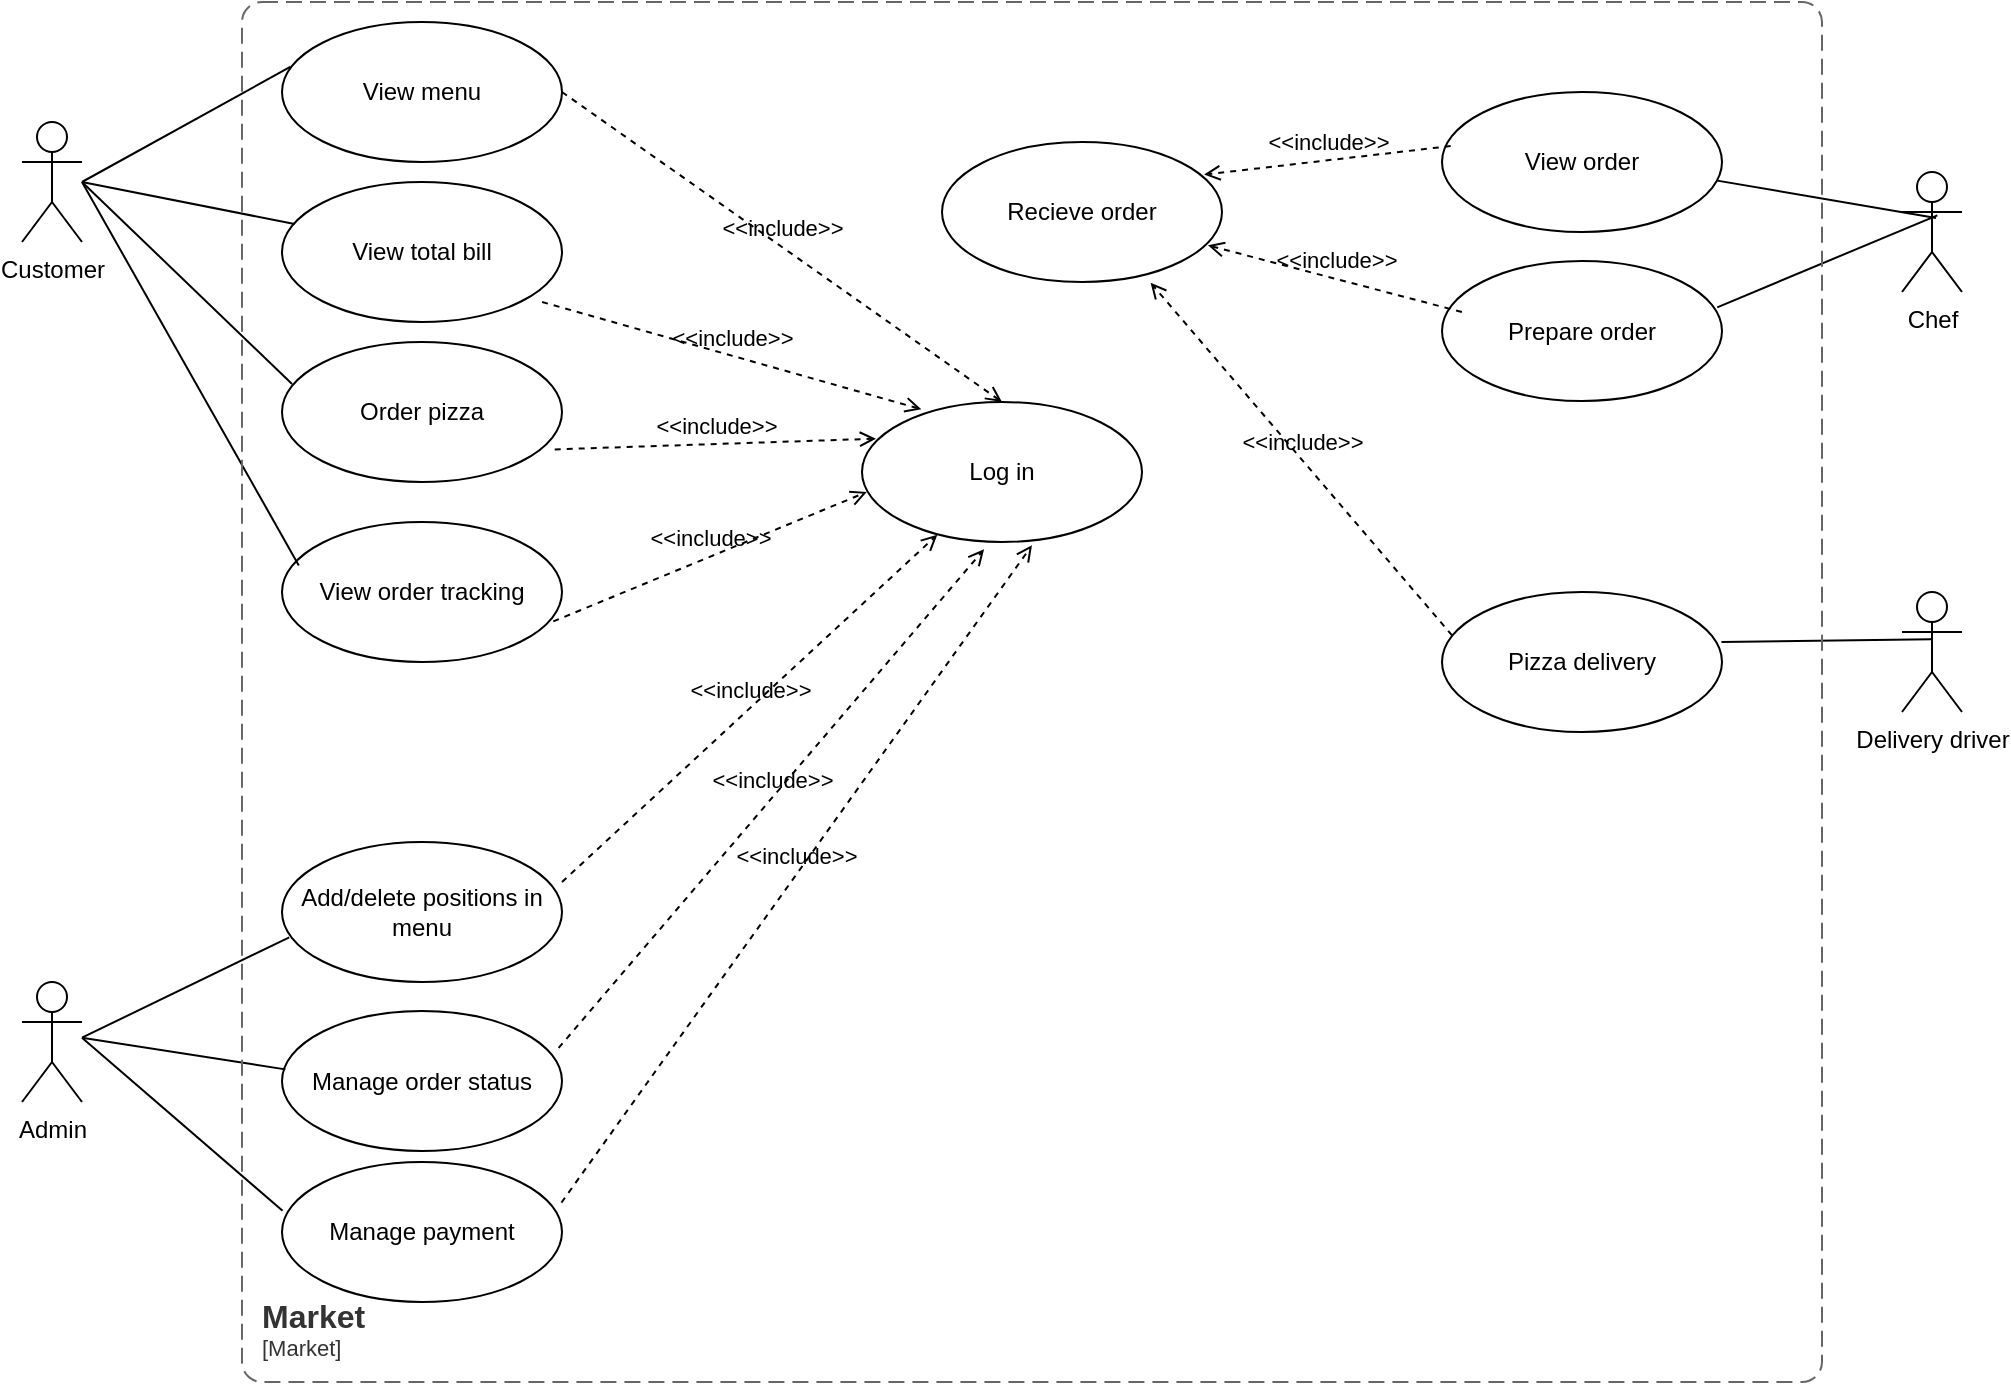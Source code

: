<mxfile version="20.8.5" type="github">
  <diagram id="cj5-qww4Ww2rfZcTTnMO" name="Page-1">
    <mxGraphModel dx="1221" dy="755" grid="1" gridSize="10" guides="1" tooltips="1" connect="1" arrows="1" fold="1" page="1" pageScale="1" pageWidth="827" pageHeight="1169" math="0" shadow="0">
      <root>
        <mxCell id="0" />
        <mxCell id="1" parent="0" />
        <mxCell id="twKAsYr6d4WCP9Y2F7K1-1" value="Customer" style="shape=umlActor;verticalLabelPosition=bottom;verticalAlign=top;html=1;" vertex="1" parent="1">
          <mxGeometry x="30" y="60" width="30" height="60" as="geometry" />
        </mxCell>
        <mxCell id="twKAsYr6d4WCP9Y2F7K1-4" value="Log in" style="ellipse;whiteSpace=wrap;html=1;" vertex="1" parent="1">
          <mxGeometry x="450" y="200" width="140" height="70" as="geometry" />
        </mxCell>
        <mxCell id="twKAsYr6d4WCP9Y2F7K1-5" value="View menu" style="ellipse;whiteSpace=wrap;html=1;" vertex="1" parent="1">
          <mxGeometry x="160" y="10" width="140" height="70" as="geometry" />
        </mxCell>
        <mxCell id="twKAsYr6d4WCP9Y2F7K1-6" value="View total bill" style="ellipse;whiteSpace=wrap;html=1;" vertex="1" parent="1">
          <mxGeometry x="160" y="90" width="140" height="70" as="geometry" />
        </mxCell>
        <mxCell id="twKAsYr6d4WCP9Y2F7K1-7" value="Order pizza" style="ellipse;whiteSpace=wrap;html=1;" vertex="1" parent="1">
          <mxGeometry x="160" y="170" width="140" height="70" as="geometry" />
        </mxCell>
        <mxCell id="twKAsYr6d4WCP9Y2F7K1-8" value="View order tracking" style="ellipse;whiteSpace=wrap;html=1;" vertex="1" parent="1">
          <mxGeometry x="160" y="260" width="140" height="70" as="geometry" />
        </mxCell>
        <mxCell id="twKAsYr6d4WCP9Y2F7K1-9" value="&amp;lt;&amp;lt;include&amp;gt;&amp;gt;" style="edgeStyle=none;html=1;endArrow=open;verticalAlign=bottom;dashed=1;labelBackgroundColor=none;rounded=0;entryX=0.5;entryY=0;entryDx=0;entryDy=0;exitX=1;exitY=0.5;exitDx=0;exitDy=0;" edge="1" parent="1" source="twKAsYr6d4WCP9Y2F7K1-5" target="twKAsYr6d4WCP9Y2F7K1-4">
          <mxGeometry width="160" relative="1" as="geometry">
            <mxPoint x="300" y="40" as="sourcePoint" />
            <mxPoint x="460" y="40" as="targetPoint" />
          </mxGeometry>
        </mxCell>
        <mxCell id="twKAsYr6d4WCP9Y2F7K1-28" value="&amp;lt;&amp;lt;include&amp;gt;&amp;gt;" style="edgeStyle=none;html=1;endArrow=open;verticalAlign=bottom;dashed=1;labelBackgroundColor=none;rounded=0;exitX=0.974;exitY=0.767;exitDx=0;exitDy=0;exitPerimeter=0;entryX=0.05;entryY=0.262;entryDx=0;entryDy=0;entryPerimeter=0;" edge="1" parent="1" source="twKAsYr6d4WCP9Y2F7K1-7" target="twKAsYr6d4WCP9Y2F7K1-4">
          <mxGeometry width="160" relative="1" as="geometry">
            <mxPoint x="300" y="200" as="sourcePoint" />
            <mxPoint x="460" y="200" as="targetPoint" />
          </mxGeometry>
        </mxCell>
        <mxCell id="twKAsYr6d4WCP9Y2F7K1-31" value="&amp;lt;&amp;lt;include&amp;gt;&amp;gt;" style="edgeStyle=none;html=1;endArrow=open;verticalAlign=bottom;dashed=1;labelBackgroundColor=none;rounded=0;entryX=0.212;entryY=0.052;entryDx=0;entryDy=0;entryPerimeter=0;exitX=0.929;exitY=0.857;exitDx=0;exitDy=0;exitPerimeter=0;" edge="1" parent="1" source="twKAsYr6d4WCP9Y2F7K1-6" target="twKAsYr6d4WCP9Y2F7K1-4">
          <mxGeometry width="160" relative="1" as="geometry">
            <mxPoint x="300" y="130" as="sourcePoint" />
            <mxPoint x="460" y="130" as="targetPoint" />
          </mxGeometry>
        </mxCell>
        <mxCell id="twKAsYr6d4WCP9Y2F7K1-32" value="&amp;lt;&amp;lt;include&amp;gt;&amp;gt;" style="edgeStyle=none;html=1;endArrow=open;verticalAlign=bottom;dashed=1;labelBackgroundColor=none;rounded=0;exitX=0.969;exitY=0.71;exitDx=0;exitDy=0;exitPerimeter=0;entryX=0.017;entryY=0.643;entryDx=0;entryDy=0;entryPerimeter=0;" edge="1" parent="1" source="twKAsYr6d4WCP9Y2F7K1-8" target="twKAsYr6d4WCP9Y2F7K1-4">
          <mxGeometry width="160" relative="1" as="geometry">
            <mxPoint x="280" y="330" as="sourcePoint" />
            <mxPoint x="440" y="330" as="targetPoint" />
          </mxGeometry>
        </mxCell>
        <mxCell id="twKAsYr6d4WCP9Y2F7K1-33" value="" style="edgeStyle=none;html=1;endArrow=none;verticalAlign=bottom;rounded=0;entryX=0.031;entryY=0.319;entryDx=0;entryDy=0;entryPerimeter=0;" edge="1" parent="1" target="twKAsYr6d4WCP9Y2F7K1-5">
          <mxGeometry width="160" relative="1" as="geometry">
            <mxPoint x="60" y="90" as="sourcePoint" />
            <mxPoint x="220" y="90" as="targetPoint" />
          </mxGeometry>
        </mxCell>
        <mxCell id="twKAsYr6d4WCP9Y2F7K1-34" value="" style="edgeStyle=none;html=1;endArrow=none;verticalAlign=bottom;rounded=0;entryX=0.045;entryY=0.3;entryDx=0;entryDy=0;entryPerimeter=0;" edge="1" parent="1" target="twKAsYr6d4WCP9Y2F7K1-6">
          <mxGeometry width="160" relative="1" as="geometry">
            <mxPoint x="60" y="90" as="sourcePoint" />
            <mxPoint x="220" y="90" as="targetPoint" />
          </mxGeometry>
        </mxCell>
        <mxCell id="twKAsYr6d4WCP9Y2F7K1-35" value="" style="edgeStyle=none;html=1;endArrow=none;verticalAlign=bottom;rounded=0;entryX=0.036;entryY=0.3;entryDx=0;entryDy=0;entryPerimeter=0;" edge="1" parent="1" target="twKAsYr6d4WCP9Y2F7K1-7">
          <mxGeometry width="160" relative="1" as="geometry">
            <mxPoint x="60" y="90" as="sourcePoint" />
            <mxPoint x="220" y="90" as="targetPoint" />
          </mxGeometry>
        </mxCell>
        <mxCell id="twKAsYr6d4WCP9Y2F7K1-36" value="" style="edgeStyle=none;html=1;endArrow=none;verticalAlign=bottom;rounded=0;entryX=0.06;entryY=0.31;entryDx=0;entryDy=0;entryPerimeter=0;" edge="1" parent="1" target="twKAsYr6d4WCP9Y2F7K1-8">
          <mxGeometry width="160" relative="1" as="geometry">
            <mxPoint x="60" y="90" as="sourcePoint" />
            <mxPoint x="220" y="90" as="targetPoint" />
          </mxGeometry>
        </mxCell>
        <mxCell id="twKAsYr6d4WCP9Y2F7K1-37" value="Admin" style="shape=umlActor;verticalLabelPosition=bottom;verticalAlign=top;html=1;" vertex="1" parent="1">
          <mxGeometry x="30" y="490" width="30" height="60" as="geometry" />
        </mxCell>
        <mxCell id="twKAsYr6d4WCP9Y2F7K1-38" value="Add/delete positions in menu" style="ellipse;whiteSpace=wrap;html=1;" vertex="1" parent="1">
          <mxGeometry x="160" y="420" width="140" height="70" as="geometry" />
        </mxCell>
        <mxCell id="twKAsYr6d4WCP9Y2F7K1-39" value="Manage order status" style="ellipse;whiteSpace=wrap;html=1;" vertex="1" parent="1">
          <mxGeometry x="160" y="504.5" width="140" height="70" as="geometry" />
        </mxCell>
        <mxCell id="twKAsYr6d4WCP9Y2F7K1-40" value="Manage payment" style="ellipse;whiteSpace=wrap;html=1;" vertex="1" parent="1">
          <mxGeometry x="160" y="580" width="140" height="70" as="geometry" />
        </mxCell>
        <mxCell id="twKAsYr6d4WCP9Y2F7K1-42" value="&amp;lt;&amp;lt;include&amp;gt;&amp;gt;" style="edgeStyle=none;html=1;endArrow=open;verticalAlign=bottom;dashed=1;labelBackgroundColor=none;rounded=0;exitX=1;exitY=0.286;exitDx=0;exitDy=0;exitPerimeter=0;entryX=0.269;entryY=0.948;entryDx=0;entryDy=0;entryPerimeter=0;" edge="1" parent="1" source="twKAsYr6d4WCP9Y2F7K1-38" target="twKAsYr6d4WCP9Y2F7K1-4">
          <mxGeometry width="160" relative="1" as="geometry">
            <mxPoint x="300.0" y="455.35" as="sourcePoint" />
            <mxPoint x="460.64" y="450" as="targetPoint" />
          </mxGeometry>
        </mxCell>
        <mxCell id="twKAsYr6d4WCP9Y2F7K1-43" value="&amp;lt;&amp;lt;include&amp;gt;&amp;gt;" style="edgeStyle=none;html=1;endArrow=open;verticalAlign=bottom;dashed=1;labelBackgroundColor=none;rounded=0;exitX=0.988;exitY=0.264;exitDx=0;exitDy=0;exitPerimeter=0;entryX=0.436;entryY=1.052;entryDx=0;entryDy=0;entryPerimeter=0;" edge="1" parent="1" source="twKAsYr6d4WCP9Y2F7K1-39" target="twKAsYr6d4WCP9Y2F7K1-4">
          <mxGeometry width="160" relative="1" as="geometry">
            <mxPoint x="300.0" y="537.67" as="sourcePoint" />
            <mxPoint x="460.64" y="532.32" as="targetPoint" />
          </mxGeometry>
        </mxCell>
        <mxCell id="twKAsYr6d4WCP9Y2F7K1-44" value="&amp;lt;&amp;lt;include&amp;gt;&amp;gt;" style="edgeStyle=none;html=1;endArrow=open;verticalAlign=bottom;dashed=1;labelBackgroundColor=none;rounded=0;exitX=0.998;exitY=0.29;exitDx=0;exitDy=0;exitPerimeter=0;entryX=0.607;entryY=1.024;entryDx=0;entryDy=0;entryPerimeter=0;" edge="1" parent="1" source="twKAsYr6d4WCP9Y2F7K1-40" target="twKAsYr6d4WCP9Y2F7K1-4">
          <mxGeometry width="160" relative="1" as="geometry">
            <mxPoint x="300.0" y="617.67" as="sourcePoint" />
            <mxPoint x="460.64" y="612.32" as="targetPoint" />
          </mxGeometry>
        </mxCell>
        <mxCell id="twKAsYr6d4WCP9Y2F7K1-45" value="" style="edgeStyle=none;html=1;endArrow=none;verticalAlign=bottom;rounded=0;entryX=0.026;entryY=0.681;entryDx=0;entryDy=0;entryPerimeter=0;" edge="1" parent="1" target="twKAsYr6d4WCP9Y2F7K1-38">
          <mxGeometry width="160" relative="1" as="geometry">
            <mxPoint x="60" y="517.84" as="sourcePoint" />
            <mxPoint x="164.34" y="460.17" as="targetPoint" />
          </mxGeometry>
        </mxCell>
        <mxCell id="twKAsYr6d4WCP9Y2F7K1-46" value="" style="edgeStyle=none;html=1;endArrow=none;verticalAlign=bottom;rounded=0;entryX=0.012;entryY=0.417;entryDx=0;entryDy=0;entryPerimeter=0;" edge="1" parent="1" target="twKAsYr6d4WCP9Y2F7K1-39">
          <mxGeometry width="160" relative="1" as="geometry">
            <mxPoint x="60" y="517.84" as="sourcePoint" />
            <mxPoint x="166.3" y="538.84" as="targetPoint" />
          </mxGeometry>
        </mxCell>
        <mxCell id="twKAsYr6d4WCP9Y2F7K1-47" value="" style="edgeStyle=none;html=1;endArrow=none;verticalAlign=bottom;rounded=0;entryX=0.002;entryY=0.348;entryDx=0;entryDy=0;entryPerimeter=0;" edge="1" parent="1" target="twKAsYr6d4WCP9Y2F7K1-40">
          <mxGeometry width="160" relative="1" as="geometry">
            <mxPoint x="60" y="517.84" as="sourcePoint" />
            <mxPoint x="165.04" y="618.84" as="targetPoint" />
          </mxGeometry>
        </mxCell>
        <mxCell id="twKAsYr6d4WCP9Y2F7K1-48" value="Chef" style="shape=umlActor;verticalLabelPosition=bottom;verticalAlign=top;html=1;" vertex="1" parent="1">
          <mxGeometry x="970" y="85" width="30" height="60" as="geometry" />
        </mxCell>
        <mxCell id="twKAsYr6d4WCP9Y2F7K1-49" value="View order" style="ellipse;whiteSpace=wrap;html=1;" vertex="1" parent="1">
          <mxGeometry x="740" y="45" width="140" height="70" as="geometry" />
        </mxCell>
        <mxCell id="twKAsYr6d4WCP9Y2F7K1-50" value="Prepare order" style="ellipse;whiteSpace=wrap;html=1;" vertex="1" parent="1">
          <mxGeometry x="740" y="129.5" width="140" height="70" as="geometry" />
        </mxCell>
        <mxCell id="twKAsYr6d4WCP9Y2F7K1-51" value="Recieve order" style="ellipse;whiteSpace=wrap;html=1;" vertex="1" parent="1">
          <mxGeometry x="490" y="70" width="140" height="70" as="geometry" />
        </mxCell>
        <mxCell id="twKAsYr6d4WCP9Y2F7K1-52" value="" style="edgeStyle=none;html=1;endArrow=none;verticalAlign=bottom;rounded=0;entryX=0.983;entryY=0.633;entryDx=0;entryDy=0;entryPerimeter=0;exitX=0.567;exitY=0.383;exitDx=0;exitDy=0;exitPerimeter=0;" edge="1" parent="1" target="twKAsYr6d4WCP9Y2F7K1-49" source="twKAsYr6d4WCP9Y2F7K1-48">
          <mxGeometry width="160" relative="1" as="geometry">
            <mxPoint x="640" y="142.84" as="sourcePoint" />
            <mxPoint x="744.34" y="85.17" as="targetPoint" />
          </mxGeometry>
        </mxCell>
        <mxCell id="twKAsYr6d4WCP9Y2F7K1-53" value="" style="edgeStyle=none;html=1;endArrow=none;verticalAlign=bottom;rounded=0;exitX=0.589;exitY=0.361;exitDx=0;exitDy=0;exitPerimeter=0;entryX=0.983;entryY=0.331;entryDx=0;entryDy=0;entryPerimeter=0;" edge="1" parent="1" target="twKAsYr6d4WCP9Y2F7K1-50" source="twKAsYr6d4WCP9Y2F7K1-48">
          <mxGeometry width="160" relative="1" as="geometry">
            <mxPoint x="640" y="142.84" as="sourcePoint" />
            <mxPoint x="746.3" y="163.84" as="targetPoint" />
          </mxGeometry>
        </mxCell>
        <mxCell id="twKAsYr6d4WCP9Y2F7K1-55" value="&amp;lt;&amp;lt;include&amp;gt;&amp;gt;" style="edgeStyle=none;html=1;endArrow=open;verticalAlign=bottom;dashed=1;labelBackgroundColor=none;rounded=0;exitX=0.031;exitY=0.386;exitDx=0;exitDy=0;exitPerimeter=0;entryX=0.936;entryY=0.233;entryDx=0;entryDy=0;entryPerimeter=0;" edge="1" parent="1" source="twKAsYr6d4WCP9Y2F7K1-49" target="twKAsYr6d4WCP9Y2F7K1-51">
          <mxGeometry width="160" relative="1" as="geometry">
            <mxPoint x="1030" y="60" as="sourcePoint" />
            <mxPoint x="1190" y="60" as="targetPoint" />
          </mxGeometry>
        </mxCell>
        <mxCell id="twKAsYr6d4WCP9Y2F7K1-56" value="&amp;lt;&amp;lt;include&amp;gt;&amp;gt;" style="edgeStyle=none;html=1;endArrow=open;verticalAlign=bottom;dashed=1;labelBackgroundColor=none;rounded=0;exitX=0.071;exitY=0.364;exitDx=0;exitDy=0;exitPerimeter=0;entryX=0.95;entryY=0.738;entryDx=0;entryDy=0;entryPerimeter=0;" edge="1" parent="1" source="twKAsYr6d4WCP9Y2F7K1-50" target="twKAsYr6d4WCP9Y2F7K1-51">
          <mxGeometry width="160" relative="1" as="geometry">
            <mxPoint x="980.0" y="190" as="sourcePoint" />
            <mxPoint x="1117.32" y="203.96" as="targetPoint" />
          </mxGeometry>
        </mxCell>
        <mxCell id="twKAsYr6d4WCP9Y2F7K1-57" value="Delivery driver" style="shape=umlActor;verticalLabelPosition=bottom;verticalAlign=top;html=1;" vertex="1" parent="1">
          <mxGeometry x="970" y="295" width="30" height="60" as="geometry" />
        </mxCell>
        <mxCell id="twKAsYr6d4WCP9Y2F7K1-58" value="Pizza delivery" style="ellipse;whiteSpace=wrap;html=1;" vertex="1" parent="1">
          <mxGeometry x="740" y="295" width="140" height="70" as="geometry" />
        </mxCell>
        <mxCell id="twKAsYr6d4WCP9Y2F7K1-59" value="" style="edgeStyle=none;html=1;endArrow=none;verticalAlign=bottom;rounded=0;exitX=0.5;exitY=0.394;exitDx=0;exitDy=0;exitPerimeter=0;entryX=0.998;entryY=0.357;entryDx=0;entryDy=0;entryPerimeter=0;" edge="1" parent="1" target="twKAsYr6d4WCP9Y2F7K1-58" source="twKAsYr6d4WCP9Y2F7K1-57">
          <mxGeometry width="160" relative="1" as="geometry">
            <mxPoint x="650" y="308.34" as="sourcePoint" />
            <mxPoint x="880" y="315" as="targetPoint" />
          </mxGeometry>
        </mxCell>
        <mxCell id="twKAsYr6d4WCP9Y2F7K1-60" value="&amp;lt;&amp;lt;include&amp;gt;&amp;gt;" style="edgeStyle=none;html=1;endArrow=open;verticalAlign=bottom;dashed=1;labelBackgroundColor=none;rounded=0;exitX=0.036;exitY=0.31;exitDx=0;exitDy=0;exitPerimeter=0;entryX=0.745;entryY=1.005;entryDx=0;entryDy=0;entryPerimeter=0;" edge="1" parent="1" source="twKAsYr6d4WCP9Y2F7K1-58" target="twKAsYr6d4WCP9Y2F7K1-51">
          <mxGeometry width="160" relative="1" as="geometry">
            <mxPoint x="1060" y="330" as="sourcePoint" />
            <mxPoint x="1207.32" y="433.96" as="targetPoint" />
          </mxGeometry>
        </mxCell>
        <object placeholders="1" c4Name="Market" c4Type="SystemScopeBoundary" c4Application="Market" label="&lt;font style=&quot;font-size: 16px&quot;&gt;&lt;b&gt;&lt;div style=&quot;text-align: left&quot;&gt;%c4Name%&lt;/div&gt;&lt;/b&gt;&lt;/font&gt;&lt;div style=&quot;text-align: left&quot;&gt;[%c4Application%]&lt;/div&gt;" id="twKAsYr6d4WCP9Y2F7K1-61">
          <mxCell style="rounded=1;fontSize=11;whiteSpace=wrap;html=1;dashed=1;arcSize=20;fillColor=none;strokeColor=#666666;fontColor=#333333;labelBackgroundColor=none;align=left;verticalAlign=bottom;labelBorderColor=none;spacingTop=0;spacing=10;dashPattern=8 4;metaEdit=1;rotatable=0;perimeter=rectanglePerimeter;noLabel=0;labelPadding=0;allowArrows=0;connectable=0;expand=0;recursiveResize=0;editable=1;pointerEvents=0;absoluteArcSize=1;points=[[0.25,0,0],[0.5,0,0],[0.75,0,0],[1,0.25,0],[1,0.5,0],[1,0.75,0],[0.75,1,0],[0.5,1,0],[0.25,1,0],[0,0.75,0],[0,0.5,0],[0,0.25,0]];" vertex="1" parent="1">
            <mxGeometry x="140" width="790" height="690" as="geometry" />
          </mxCell>
        </object>
      </root>
    </mxGraphModel>
  </diagram>
</mxfile>
